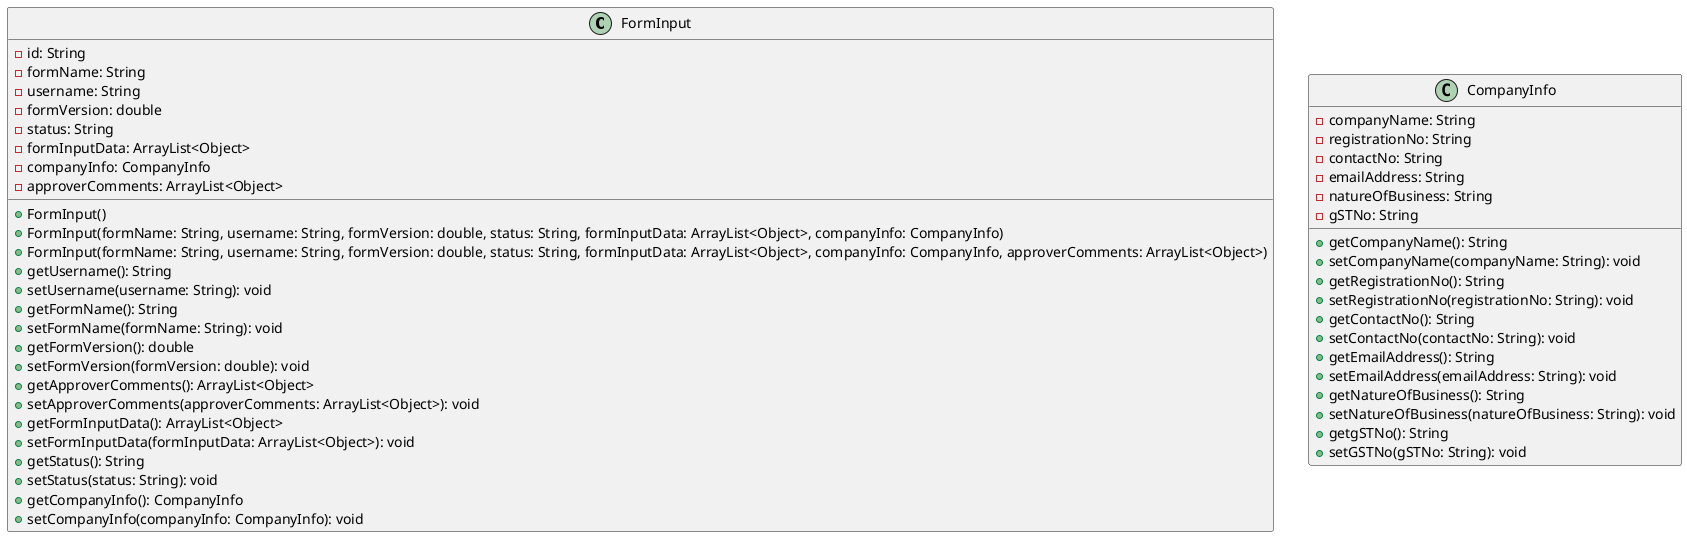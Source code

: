 @startuml

class FormInput {
    - id: String
    - formName: String
    - username: String
    - formVersion: double
    - status: String
    - formInputData: ArrayList<Object>
    - companyInfo: CompanyInfo
    - approverComments: ArrayList<Object>
    + FormInput()
    + FormInput(formName: String, username: String, formVersion: double, status: String, formInputData: ArrayList<Object>, companyInfo: CompanyInfo)
    + FormInput(formName: String, username: String, formVersion: double, status: String, formInputData: ArrayList<Object>, companyInfo: CompanyInfo, approverComments: ArrayList<Object>)
    + getUsername(): String
    + setUsername(username: String): void
    + getFormName(): String
    + setFormName(formName: String): void
    + getFormVersion(): double
    + setFormVersion(formVersion: double): void
    + getApproverComments(): ArrayList<Object>
    + setApproverComments(approverComments: ArrayList<Object>): void
    + getFormInputData(): ArrayList<Object>
    + setFormInputData(formInputData: ArrayList<Object>): void
    + getStatus(): String
    + setStatus(status: String): void
    + getCompanyInfo(): CompanyInfo
    + setCompanyInfo(companyInfo: CompanyInfo): void
}

class CompanyInfo {
    - companyName: String
    - registrationNo: String
    - contactNo: String
    - emailAddress: String
    - natureOfBusiness: String
    - gSTNo: String
    + getCompanyName(): String
    + setCompanyName(companyName: String): void
    + getRegistrationNo(): String
    + setRegistrationNo(registrationNo: String): void
    + getContactNo(): String
    + setContactNo(contactNo: String): void
    + getEmailAddress(): String
    + setEmailAddress(emailAddress: String): void
    + getNatureOfBusiness(): String
    + setNatureOfBusiness(natureOfBusiness: String): void
    + getgSTNo(): String
    + setGSTNo(gSTNo: String): void
}


@enduml